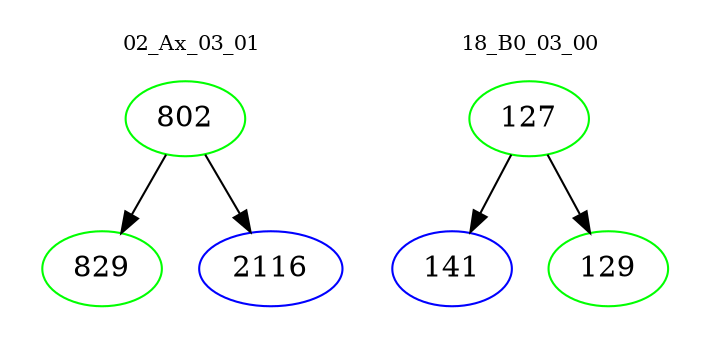 digraph{
subgraph cluster_0 {
color = white
label = "02_Ax_03_01";
fontsize=10;
T0_802 [label="802", color="green"]
T0_802 -> T0_829 [color="black"]
T0_829 [label="829", color="green"]
T0_802 -> T0_2116 [color="black"]
T0_2116 [label="2116", color="blue"]
}
subgraph cluster_1 {
color = white
label = "18_B0_03_00";
fontsize=10;
T1_127 [label="127", color="green"]
T1_127 -> T1_141 [color="black"]
T1_141 [label="141", color="blue"]
T1_127 -> T1_129 [color="black"]
T1_129 [label="129", color="green"]
}
}
